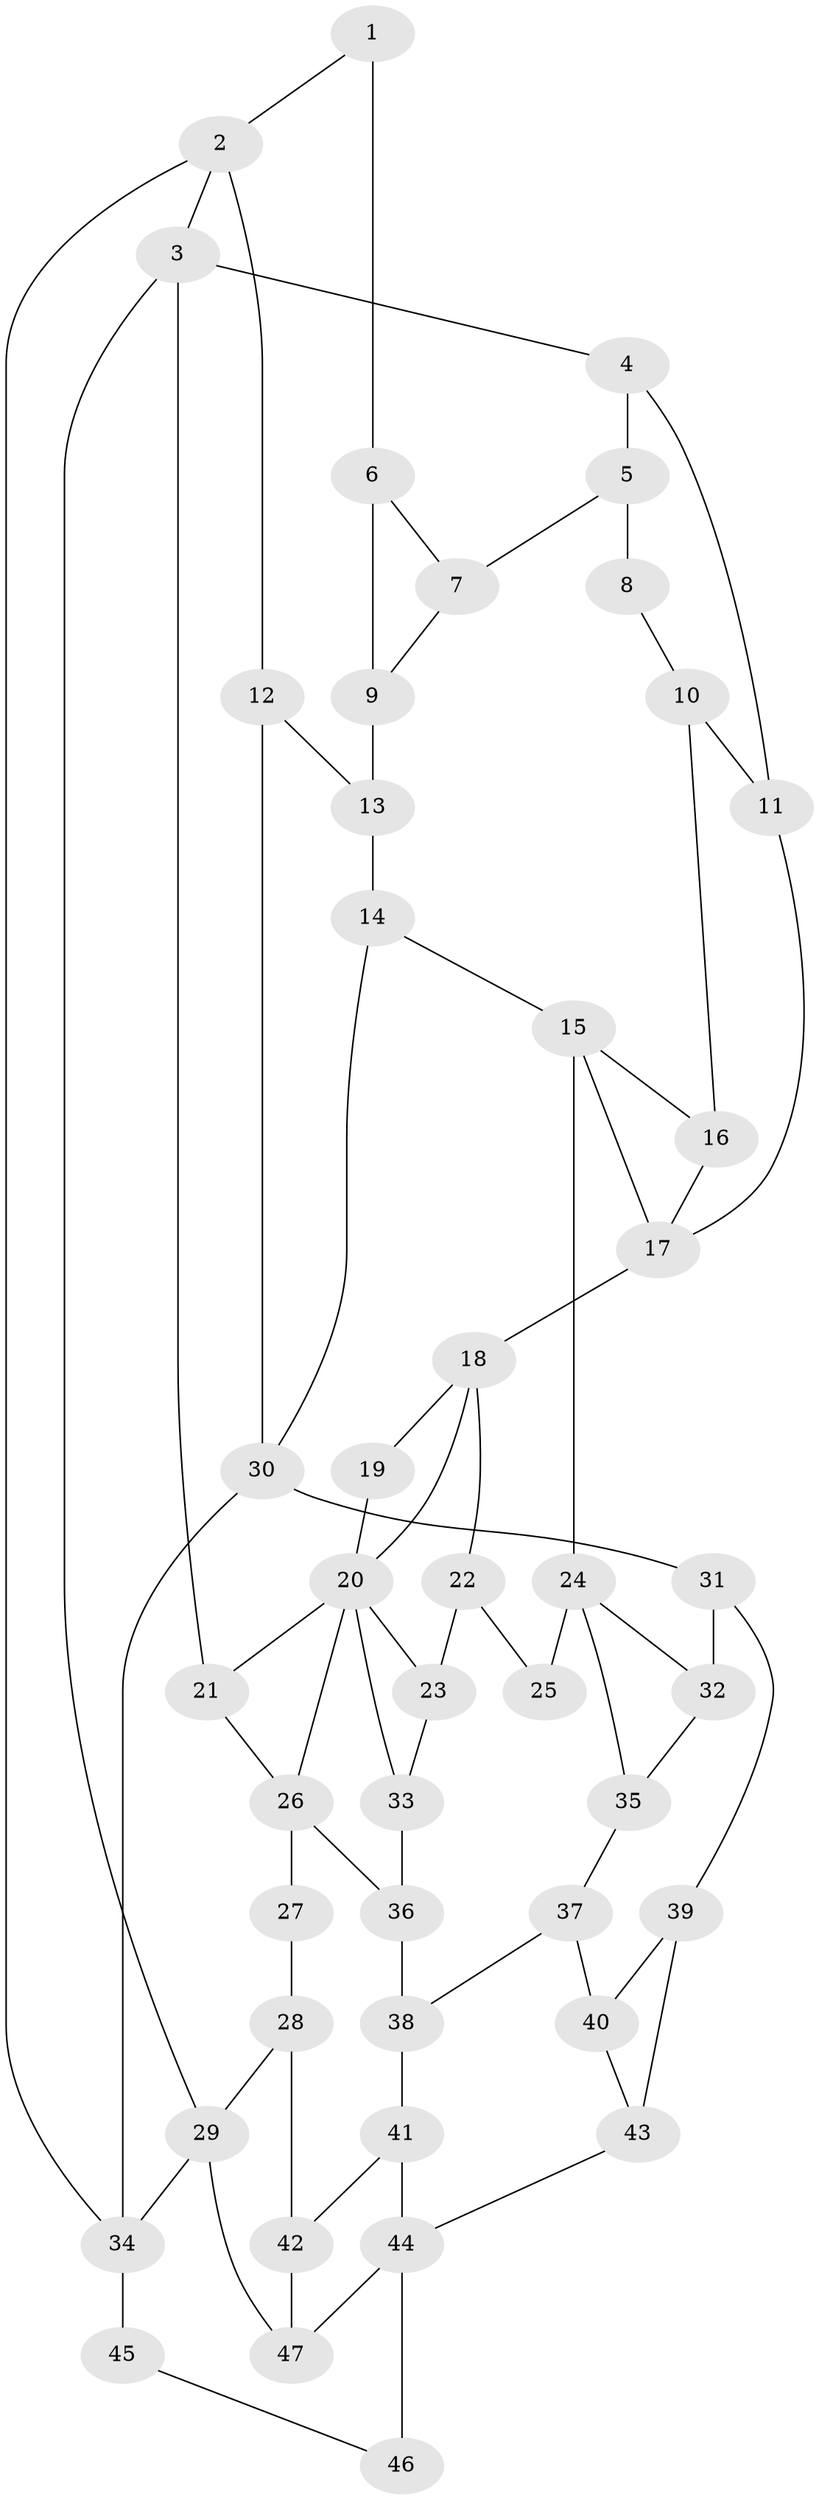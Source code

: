 // original degree distribution, {3: 0.02127659574468085, 6: 0.2553191489361702, 5: 0.44680851063829785, 4: 0.2765957446808511}
// Generated by graph-tools (version 1.1) at 2025/38/03/09/25 02:38:30]
// undirected, 47 vertices, 74 edges
graph export_dot {
graph [start="1"]
  node [color=gray90,style=filled];
  1;
  2;
  3;
  4;
  5;
  6;
  7;
  8;
  9;
  10;
  11;
  12;
  13;
  14;
  15;
  16;
  17;
  18;
  19;
  20;
  21;
  22;
  23;
  24;
  25;
  26;
  27;
  28;
  29;
  30;
  31;
  32;
  33;
  34;
  35;
  36;
  37;
  38;
  39;
  40;
  41;
  42;
  43;
  44;
  45;
  46;
  47;
  1 -- 2 [weight=1.0];
  1 -- 6 [weight=2.0];
  2 -- 3 [weight=1.0];
  2 -- 12 [weight=1.0];
  2 -- 34 [weight=1.0];
  3 -- 4 [weight=1.0];
  3 -- 21 [weight=1.0];
  3 -- 29 [weight=1.0];
  4 -- 5 [weight=1.0];
  4 -- 11 [weight=1.0];
  5 -- 7 [weight=1.0];
  5 -- 8 [weight=2.0];
  6 -- 7 [weight=1.0];
  6 -- 9 [weight=3.0];
  7 -- 9 [weight=1.0];
  8 -- 10 [weight=1.0];
  9 -- 13 [weight=2.0];
  10 -- 11 [weight=1.0];
  10 -- 16 [weight=1.0];
  11 -- 17 [weight=1.0];
  12 -- 13 [weight=2.0];
  12 -- 30 [weight=1.0];
  13 -- 14 [weight=2.0];
  14 -- 15 [weight=2.0];
  14 -- 30 [weight=1.0];
  15 -- 16 [weight=1.0];
  15 -- 17 [weight=1.0];
  15 -- 24 [weight=2.0];
  16 -- 17 [weight=1.0];
  17 -- 18 [weight=2.0];
  18 -- 19 [weight=2.0];
  18 -- 20 [weight=1.0];
  18 -- 22 [weight=1.0];
  19 -- 20 [weight=1.0];
  20 -- 21 [weight=1.0];
  20 -- 23 [weight=1.0];
  20 -- 26 [weight=1.0];
  20 -- 33 [weight=1.0];
  21 -- 26 [weight=1.0];
  22 -- 23 [weight=1.0];
  22 -- 25 [weight=1.0];
  23 -- 33 [weight=1.0];
  24 -- 25 [weight=2.0];
  24 -- 32 [weight=1.0];
  24 -- 35 [weight=1.0];
  26 -- 27 [weight=2.0];
  26 -- 36 [weight=1.0];
  27 -- 28 [weight=4.0];
  28 -- 29 [weight=1.0];
  28 -- 42 [weight=1.0];
  29 -- 34 [weight=1.0];
  29 -- 47 [weight=1.0];
  30 -- 31 [weight=2.0];
  30 -- 34 [weight=2.0];
  31 -- 32 [weight=1.0];
  31 -- 39 [weight=2.0];
  32 -- 35 [weight=1.0];
  33 -- 36 [weight=1.0];
  34 -- 45 [weight=2.0];
  35 -- 37 [weight=1.0];
  36 -- 38 [weight=1.0];
  37 -- 38 [weight=1.0];
  37 -- 40 [weight=1.0];
  38 -- 41 [weight=1.0];
  39 -- 40 [weight=1.0];
  39 -- 43 [weight=3.0];
  40 -- 43 [weight=1.0];
  41 -- 42 [weight=1.0];
  41 -- 44 [weight=1.0];
  42 -- 47 [weight=1.0];
  43 -- 44 [weight=2.0];
  44 -- 46 [weight=2.0];
  44 -- 47 [weight=1.0];
  45 -- 46 [weight=1.0];
}
